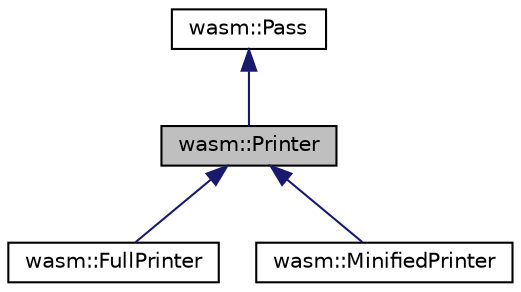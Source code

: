 digraph "wasm::Printer"
{
  edge [fontname="Helvetica",fontsize="10",labelfontname="Helvetica",labelfontsize="10"];
  node [fontname="Helvetica",fontsize="10",shape=record];
  Node0 [label="wasm::Printer",height=0.2,width=0.4,color="black", fillcolor="grey75", style="filled", fontcolor="black"];
  Node1 -> Node0 [dir="back",color="midnightblue",fontsize="10",style="solid",fontname="Helvetica"];
  Node1 [label="wasm::Pass",height=0.2,width=0.4,color="black", fillcolor="white", style="filled",URL="$classwasm_1_1_pass.html"];
  Node0 -> Node2 [dir="back",color="midnightblue",fontsize="10",style="solid",fontname="Helvetica"];
  Node2 [label="wasm::FullPrinter",height=0.2,width=0.4,color="black", fillcolor="white", style="filled",URL="$classwasm_1_1_full_printer.html"];
  Node0 -> Node3 [dir="back",color="midnightblue",fontsize="10",style="solid",fontname="Helvetica"];
  Node3 [label="wasm::MinifiedPrinter",height=0.2,width=0.4,color="black", fillcolor="white", style="filled",URL="$classwasm_1_1_minified_printer.html"];
}
